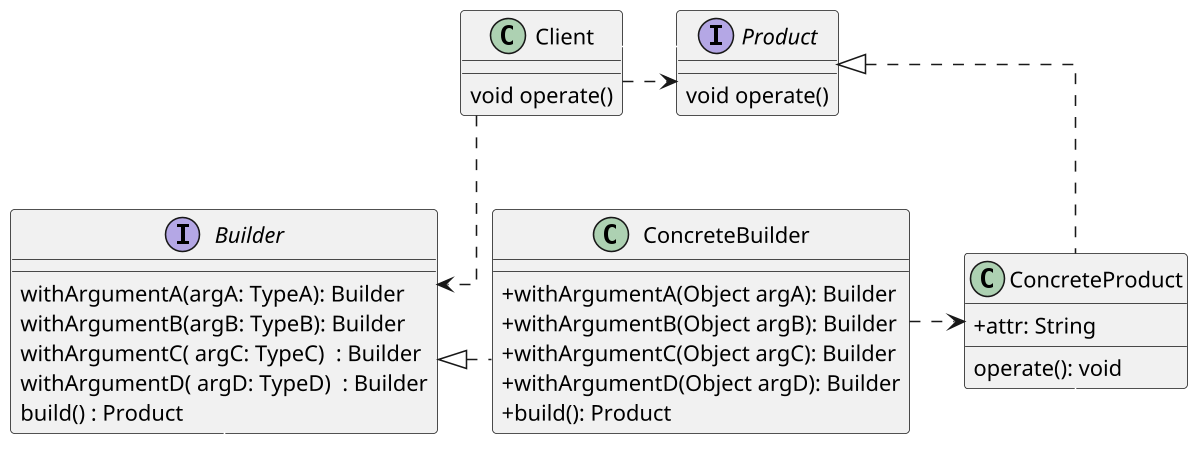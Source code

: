 @startuml

skinparam classAttributeIconSize 0
skinparam linetype ortho
skinparam defaultTextAlignment center
skinparam dpi 150
' up to down direction

interface Product {
    void operate()
}

class ConcreteProduct {
    +attr: String 
     operate(): void
}

interface Builder {
     withArgumentA(argA: TypeA): Builder
     withArgumentB(argB: TypeB): Builder
     withArgumentC( argC: TypeC)  : Builder
     withArgumentD( argD: TypeD)  : Builder
     build() : Product
}

class ConcreteBuilder  {
     + withArgumentA(Object argA): Builder
     + withArgumentB(Object argB): Builder
     + withArgumentC(Object argC): Builder
     + withArgumentD(Object argD): Builder
     + build(): Product
}



class Client {
    void operate()
}

ConcreteProduct .up|> Product
ConcreteBuilder .up|> Builder
ConcreteBuilder ..right> ConcreteProduct
Client  -[#white]> Product
ConcreteProduct  -[#white]> Builder

Client ..down> Builder
Client ..down> Product
@enduml